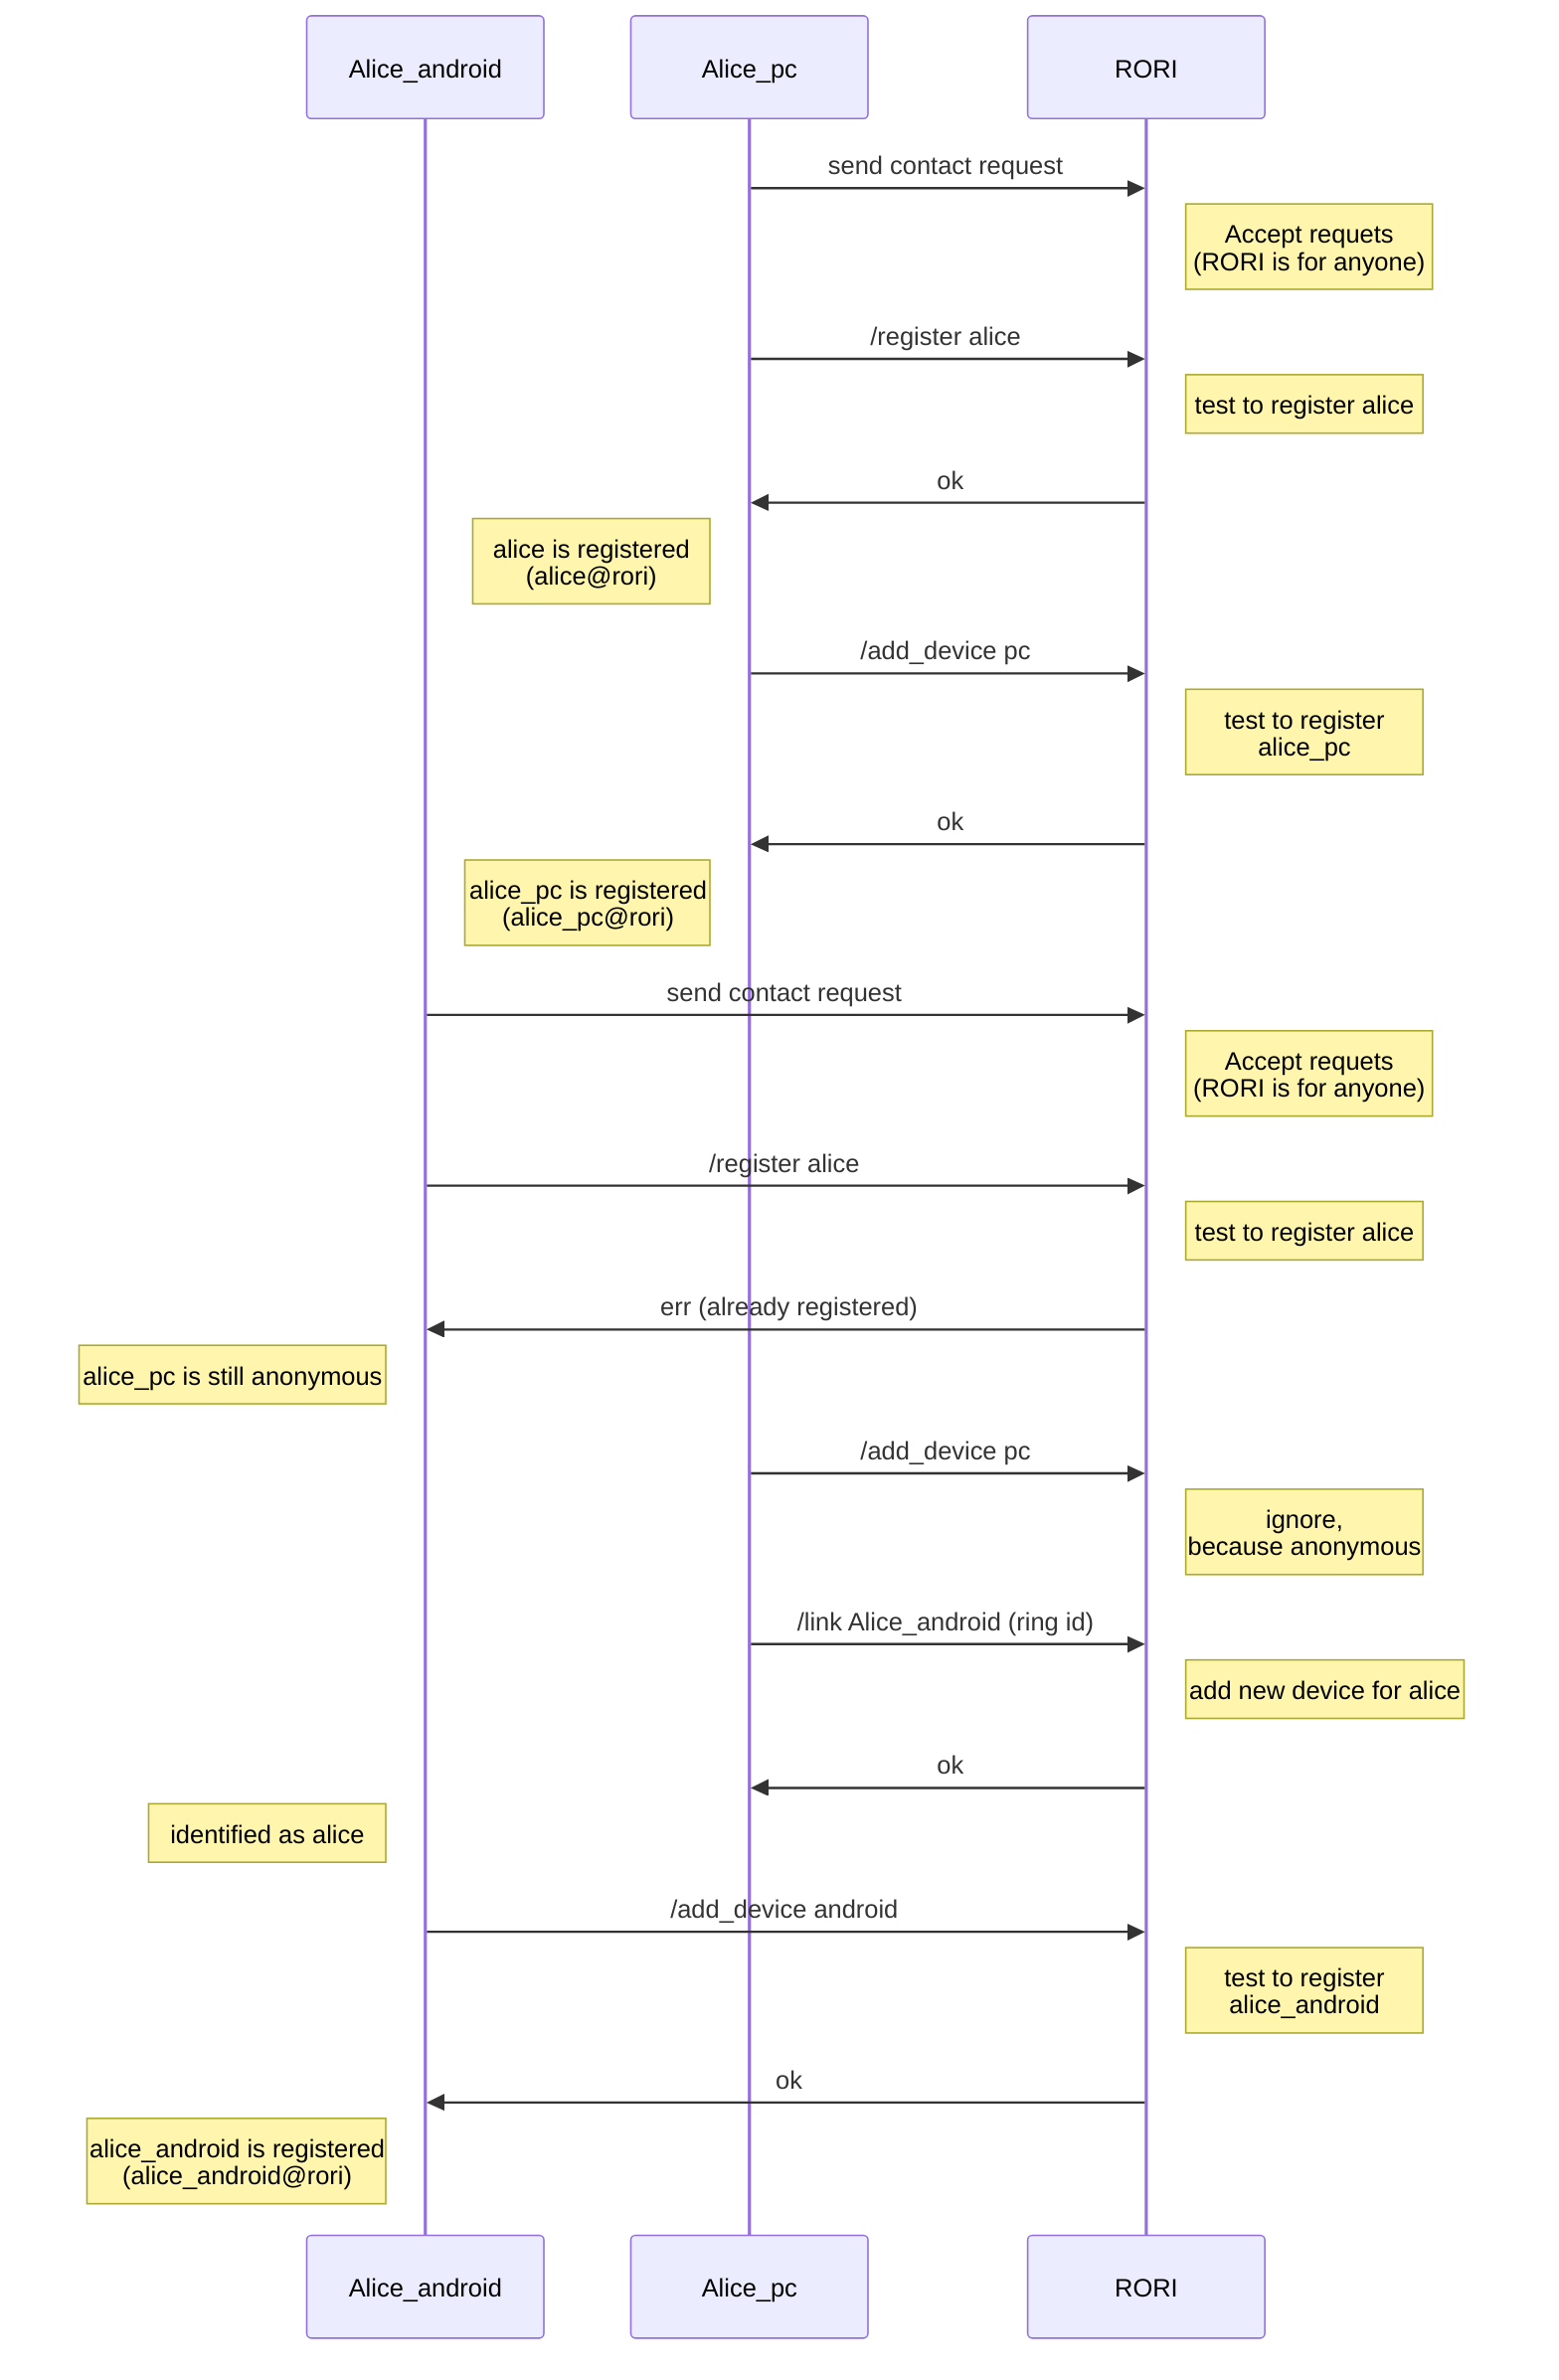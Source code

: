 sequenceDiagram
    participant Alice_android
    participant Alice_pc
    participant RORI

    Alice_pc->>RORI:  send contact request
    Note right of RORI: Accept requets<br>(RORI is for anyone)

    Alice_pc->>RORI:  /register alice
    Note right of RORI: test to register alice
    RORI->>Alice_pc: ok
    Note left of Alice_pc: alice is registered<br>(alice@rori)
    Alice_pc->>RORI:  /add_device pc
    Note right of RORI: test to register<br>alice_pc
    RORI->>Alice_pc: ok
    Note left of Alice_pc: alice_pc is registered<br>(alice_pc@rori)



    Alice_android->>RORI:  send contact request
    Note right of RORI: Accept requets<br>(RORI is for anyone)
    Alice_android->>RORI:  /register alice
    Note right of RORI: test to register alice
    RORI->>Alice_android: err (already registered)
    Note left of Alice_android: alice_pc is still anonymous
    Alice_pc->>RORI:  /add_device pc
    Note right of RORI: ignore,<br>because anonymous
  
    Alice_pc->>RORI:  /link Alice_android (ring id)
    Note right of RORI: add new device for alice
    RORI->>Alice_pc: ok
    Note left of Alice_android: identified as alice
    Alice_android->>RORI:  /add_device android
    Note right of RORI: test to register<br>alice_android
    RORI->>Alice_android: ok
    Note left of Alice_android: alice_android is registered<br>(alice_android@rori)